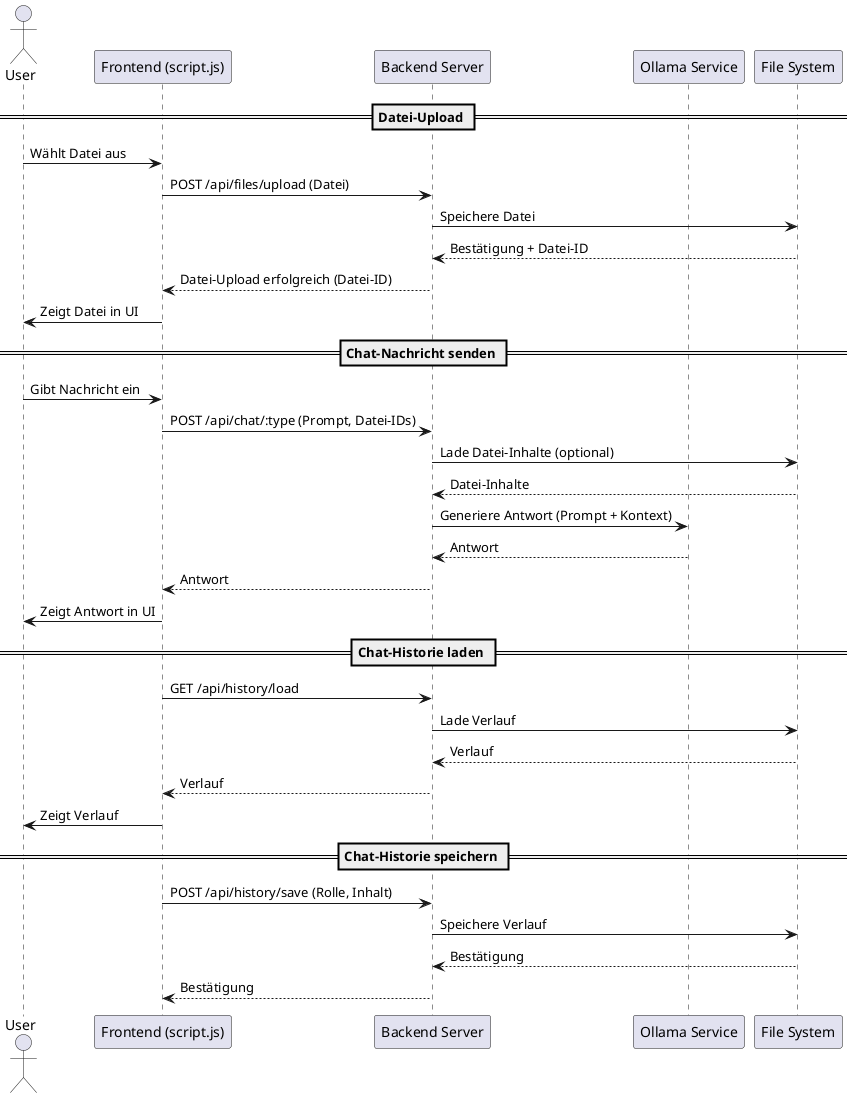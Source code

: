 @startuml
actor User
participant "Frontend (script.js)" as Frontend
participant "Backend Server" as Backend
participant "Ollama Service" as Ollama
participant "File System" as FileSystem

== Datei-Upload ==
User -> Frontend : Wählt Datei aus
Frontend -> Backend : POST /api/files/upload (Datei)
Backend -> FileSystem : Speichere Datei
FileSystem --> Backend : Bestätigung + Datei-ID
Backend --> Frontend : Datei-Upload erfolgreich (Datei-ID)
Frontend -> User : Zeigt Datei in UI

== Chat-Nachricht senden ==
User -> Frontend : Gibt Nachricht ein
Frontend -> Backend : POST /api/chat/:type (Prompt, Datei-IDs)
Backend -> FileSystem : Lade Datei-Inhalte (optional)
FileSystem --> Backend : Datei-Inhalte
Backend -> Ollama : Generiere Antwort (Prompt + Kontext)
Ollama --> Backend : Antwort
Backend --> Frontend : Antwort
Frontend -> User : Zeigt Antwort in UI

== Chat-Historie laden ==
Frontend -> Backend : GET /api/history/load
Backend -> FileSystem : Lade Verlauf
FileSystem --> Backend : Verlauf
Backend --> Frontend : Verlauf
Frontend -> User : Zeigt Verlauf

== Chat-Historie speichern ==
Frontend -> Backend : POST /api/history/save (Rolle, Inhalt)
Backend -> FileSystem : Speichere Verlauf
FileSystem --> Backend : Bestätigung
Backend --> Frontend : Bestätigung

@enduml 